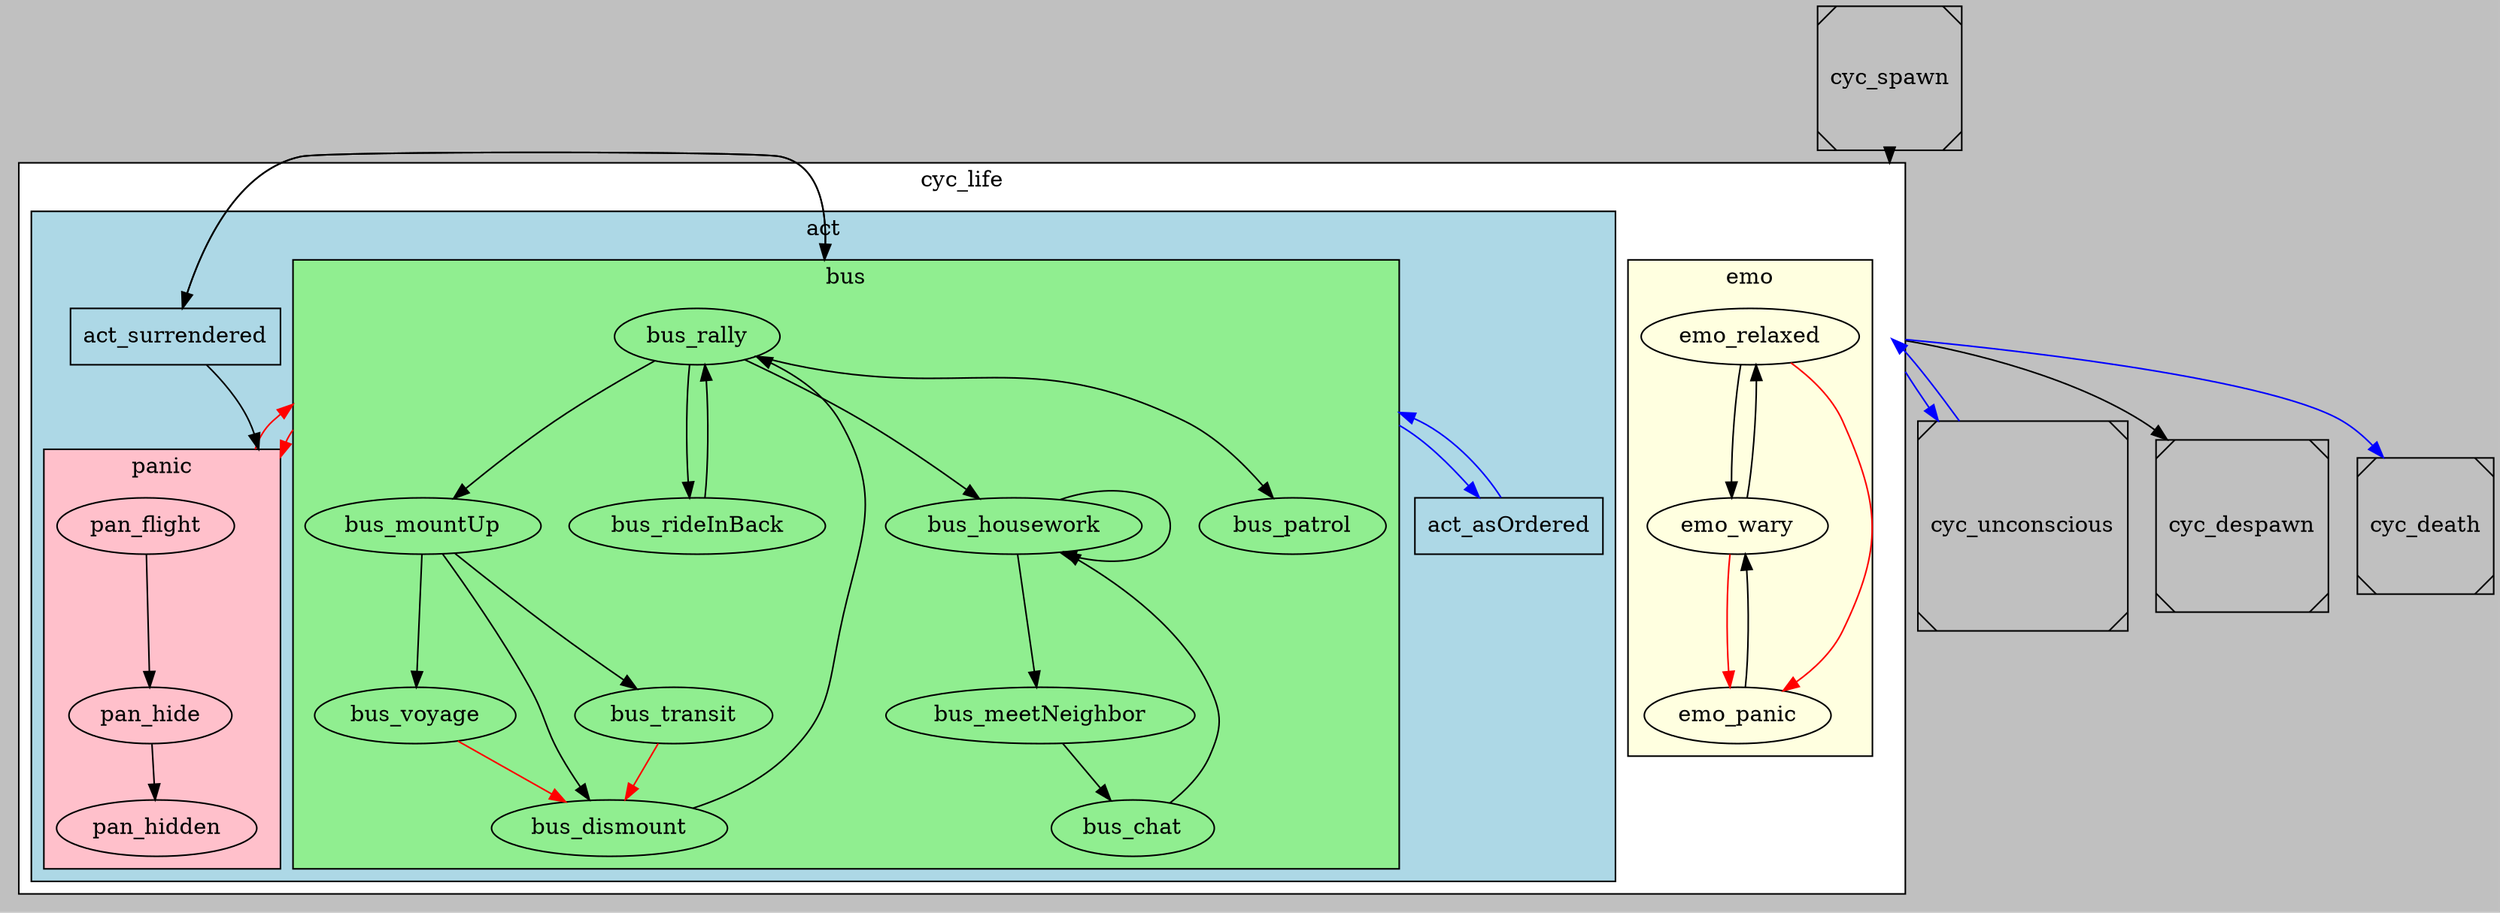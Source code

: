 digraph lifecycle {
    bgcolor="gray";
    compound=true;

    subgraph cluster_life {
        bgcolor="white";
        shape="Msquare";
        label="cyc_life";
        cluster_life_node [shape=point style=invis];

        subgraph cluster_emotions {
            bgcolor="lightyellow";
            label="emo";
            emo_relaxed -> emo_wary;
            {emo_wary, emo_relaxed} -> emo_panic [color="red"];
            emo_panic -> emo_wary -> emo_relaxed;
        }

        subgraph cluster_activities {
            bgcolor="lightblue";
            label="act";

            subgraph cluster_business {
                bgcolor="lightgreen";
                label="bus";
                cluster_business_node [shape=point style=invis];
                bus_rally -> bus_patrol;
                bus_rally -> bus_mountUp;
                bus_rally -> bus_rideInBack;
                bus_mountUp -> bus_transit;
                bus_mountUp -> bus_voyage;
                bus_mountUp -> bus_dismount;
                bus_transit -> bus_dismount [color=red]; # panic event
                bus_voyage -> bus_dismount [color=red]; # panic event
                bus_dismount -> bus_rally;
                bus_rally -> bus_housework;
                bus_rideInBack -> bus_rally;
                bus_housework -> bus_meetNeighbor;
                bus_meetNeighbor -> bus_chat;
                bus_chat -> bus_housework;
                bus_housework -> bus_housework;
            }

            subgraph cluster_panic {
                bgcolor="pink";
                label="panic";
                cluster_panic_node [shape=point style=invis];
                pan_flight -> pan_hide -> pan_hidden;
            }

            act_asOrdered [shape=rectangle];
            act_surrendered [shape=rectangle];

            act_surrendered -> cluster_panic_node [lhead=cluster_panic];

            act_surrendered -> cluster_business_node [lhead=cluster_business];
            cluster_business_node -> act_surrendered [ltail=cluster_business];
            act_asOrdered -> cluster_business_node [lhead=cluster_business color=blue];
            cluster_business_node -> act_asOrdered [ltail=cluster_business color=blue];

            cluster_panic_node -> cluster_business_node [color=red lhead=cluster_business ltail=cluster_panic]
            cluster_business_node -> cluster_panic_node [ltail=cluster_business lhead=cluster_panic color=red]

        }
    }

    cyc_spawn [shape=Msquare];
    cyc_despawn [shape=Msquare];
    cyc_death [shape=Msquare];
    cyc_unconscious [shape=Msquare];

    cyc_spawn -> cluster_life_node [lhead=cluster_life];
    cluster_life_node -> cyc_despawn [ltail=cluster_life];
    cluster_life_node -> cyc_death [ltail=cluster_life color=blue];
    cluster_life_node -> cyc_unconscious [ltail=cluster_life color=blue];
    cyc_unconscious -> cluster_life_node [ltail=cluster_life color=blue];
}
